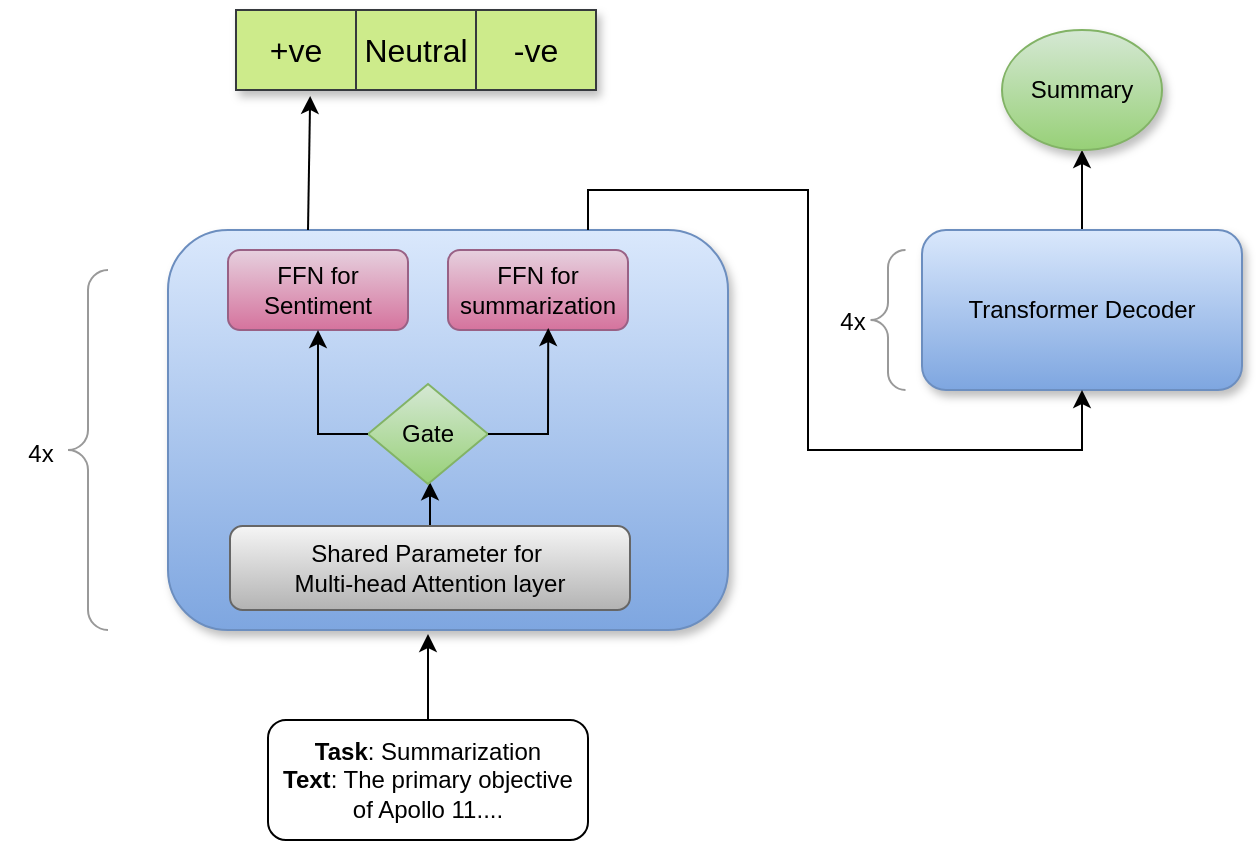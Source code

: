 <mxfile version="26.0.11">
  <diagram name="Page-1" id="zDbcuBKITNHPSq4OE92L">
    <mxGraphModel dx="1313" dy="790" grid="1" gridSize="10" guides="1" tooltips="1" connect="1" arrows="1" fold="1" page="1" pageScale="1" pageWidth="850" pageHeight="1100" math="0" shadow="0">
      <root>
        <mxCell id="0" />
        <mxCell id="1" parent="0" />
        <mxCell id="Z-_FQZT7pGOxMyaGMhQ0-1" value="&lt;div&gt;&lt;br&gt;&lt;/div&gt;" style="rounded=1;whiteSpace=wrap;html=1;shadow=1;glass=0;fillColor=#dae8fc;strokeColor=#6c8ebf;gradientColor=#7ea6e0;" vertex="1" parent="1">
          <mxGeometry x="120" y="320" width="280" height="200" as="geometry" />
        </mxCell>
        <mxCell id="Z-_FQZT7pGOxMyaGMhQ0-22" value="" style="edgeStyle=orthogonalEdgeStyle;rounded=0;orthogonalLoop=1;jettySize=auto;html=1;" edge="1" parent="1" source="Z-_FQZT7pGOxMyaGMhQ0-2" target="Z-_FQZT7pGOxMyaGMhQ0-21">
          <mxGeometry relative="1" as="geometry" />
        </mxCell>
        <mxCell id="Z-_FQZT7pGOxMyaGMhQ0-2" value="&lt;div&gt;Transformer Decoder&lt;/div&gt;" style="rounded=1;whiteSpace=wrap;html=1;shadow=1;fillColor=#dae8fc;strokeColor=#6c8ebf;gradientColor=#7ea6e0;" vertex="1" parent="1">
          <mxGeometry x="497" y="320" width="160" height="80" as="geometry" />
        </mxCell>
        <mxCell id="Z-_FQZT7pGOxMyaGMhQ0-6" value="" style="endArrow=classic;html=1;rounded=0;exitX=0.75;exitY=0;exitDx=0;exitDy=0;entryX=0.5;entryY=1;entryDx=0;entryDy=0;" edge="1" parent="1" source="Z-_FQZT7pGOxMyaGMhQ0-1" target="Z-_FQZT7pGOxMyaGMhQ0-2">
          <mxGeometry width="50" height="50" relative="1" as="geometry">
            <mxPoint x="241" y="320" as="sourcePoint" />
            <mxPoint x="422" y="400" as="targetPoint" />
            <Array as="points">
              <mxPoint x="330" y="300" />
              <mxPoint x="440" y="300" />
              <mxPoint x="440" y="370" />
              <mxPoint x="440" y="430" />
              <mxPoint x="577" y="430" />
            </Array>
          </mxGeometry>
        </mxCell>
        <mxCell id="Z-_FQZT7pGOxMyaGMhQ0-7" value="" style="shape=table;startSize=0;container=1;collapsible=0;childLayout=tableLayout;fontSize=16;rounded=1;shadow=1;fillColor=#cdeb8b;strokeColor=#36393d;" vertex="1" parent="1">
          <mxGeometry x="154" y="210" width="180" height="40" as="geometry" />
        </mxCell>
        <mxCell id="Z-_FQZT7pGOxMyaGMhQ0-8" value="" style="shape=tableRow;horizontal=0;startSize=0;swimlaneHead=0;swimlaneBody=0;strokeColor=inherit;top=0;left=0;bottom=0;right=0;collapsible=0;dropTarget=0;fillColor=none;points=[[0,0.5],[1,0.5]];portConstraint=eastwest;fontSize=16;" vertex="1" parent="Z-_FQZT7pGOxMyaGMhQ0-7">
          <mxGeometry width="180" height="40" as="geometry" />
        </mxCell>
        <mxCell id="Z-_FQZT7pGOxMyaGMhQ0-9" value="+ve" style="shape=partialRectangle;html=1;whiteSpace=wrap;connectable=0;strokeColor=inherit;overflow=hidden;fillColor=none;top=0;left=0;bottom=0;right=0;pointerEvents=1;fontSize=16;" vertex="1" parent="Z-_FQZT7pGOxMyaGMhQ0-8">
          <mxGeometry width="60" height="40" as="geometry">
            <mxRectangle width="60" height="40" as="alternateBounds" />
          </mxGeometry>
        </mxCell>
        <mxCell id="Z-_FQZT7pGOxMyaGMhQ0-10" value="Neutral" style="shape=partialRectangle;html=1;whiteSpace=wrap;connectable=0;strokeColor=inherit;overflow=hidden;fillColor=none;top=0;left=0;bottom=0;right=0;pointerEvents=1;fontSize=16;" vertex="1" parent="Z-_FQZT7pGOxMyaGMhQ0-8">
          <mxGeometry x="60" width="60" height="40" as="geometry">
            <mxRectangle width="60" height="40" as="alternateBounds" />
          </mxGeometry>
        </mxCell>
        <mxCell id="Z-_FQZT7pGOxMyaGMhQ0-11" value="-ve" style="shape=partialRectangle;html=1;whiteSpace=wrap;connectable=0;strokeColor=inherit;overflow=hidden;fillColor=none;top=0;left=0;bottom=0;right=0;pointerEvents=1;fontSize=16;" vertex="1" parent="Z-_FQZT7pGOxMyaGMhQ0-8">
          <mxGeometry x="120" width="60" height="40" as="geometry">
            <mxRectangle width="60" height="40" as="alternateBounds" />
          </mxGeometry>
        </mxCell>
        <mxCell id="Z-_FQZT7pGOxMyaGMhQ0-20" value="" style="endArrow=classic;html=1;rounded=0;entryX=0.206;entryY=1.075;entryDx=0;entryDy=0;entryPerimeter=0;exitX=0.25;exitY=0;exitDx=0;exitDy=0;" edge="1" parent="1" source="Z-_FQZT7pGOxMyaGMhQ0-1" target="Z-_FQZT7pGOxMyaGMhQ0-8">
          <mxGeometry width="50" height="50" relative="1" as="geometry">
            <mxPoint x="160" y="300" as="sourcePoint" />
            <mxPoint x="450" y="390" as="targetPoint" />
          </mxGeometry>
        </mxCell>
        <mxCell id="Z-_FQZT7pGOxMyaGMhQ0-21" value="Summary" style="ellipse;whiteSpace=wrap;html=1;shadow=1;fillColor=#d5e8d4;gradientColor=#97d077;strokeColor=#82b366;" vertex="1" parent="1">
          <mxGeometry x="537" y="220" width="80" height="60" as="geometry" />
        </mxCell>
        <mxCell id="Z-_FQZT7pGOxMyaGMhQ0-24" value="" style="edgeStyle=orthogonalEdgeStyle;rounded=0;orthogonalLoop=1;jettySize=auto;html=1;exitX=0.5;exitY=0;exitDx=0;exitDy=0;" edge="1" parent="1" source="Z-_FQZT7pGOxMyaGMhQ0-23">
          <mxGeometry relative="1" as="geometry">
            <mxPoint x="190" y="557" as="sourcePoint" />
            <mxPoint x="250" y="522" as="targetPoint" />
          </mxGeometry>
        </mxCell>
        <mxCell id="Z-_FQZT7pGOxMyaGMhQ0-23" value="&lt;div&gt;&lt;b&gt;Task&lt;/b&gt;: Summarization&lt;/div&gt;&lt;div&gt;&lt;b&gt;Text&lt;/b&gt;: The primary objective of Apollo 11....&lt;/div&gt;" style="rounded=1;whiteSpace=wrap;html=1;" vertex="1" parent="1">
          <mxGeometry x="170" y="565" width="160" height="60" as="geometry" />
        </mxCell>
        <mxCell id="Z-_FQZT7pGOxMyaGMhQ0-27" value="" style="edgeStyle=orthogonalEdgeStyle;rounded=0;orthogonalLoop=1;jettySize=auto;html=1;" edge="1" parent="1" source="Z-_FQZT7pGOxMyaGMhQ0-25" target="Z-_FQZT7pGOxMyaGMhQ0-26">
          <mxGeometry relative="1" as="geometry">
            <Array as="points">
              <mxPoint x="250" y="470" />
              <mxPoint x="250" y="470" />
            </Array>
          </mxGeometry>
        </mxCell>
        <mxCell id="Z-_FQZT7pGOxMyaGMhQ0-25" value="&lt;div&gt;Shared Parameter for&amp;nbsp;&lt;/div&gt;&lt;div&gt;Multi-head Attention layer&lt;/div&gt;" style="rounded=1;whiteSpace=wrap;html=1;fillColor=#f5f5f5;strokeColor=#666666;gradientColor=#b3b3b3;" vertex="1" parent="1">
          <mxGeometry x="151" y="468" width="200" height="42" as="geometry" />
        </mxCell>
        <mxCell id="Z-_FQZT7pGOxMyaGMhQ0-26" value="Gate" style="rhombus;whiteSpace=wrap;html=1;fillColor=#d5e8d4;gradientColor=#97d077;strokeColor=#82b366;" vertex="1" parent="1">
          <mxGeometry x="220" y="397" width="60" height="50" as="geometry" />
        </mxCell>
        <mxCell id="Z-_FQZT7pGOxMyaGMhQ0-28" value="FFN for Sentiment" style="rounded=1;whiteSpace=wrap;html=1;fillColor=#e6d0de;gradientColor=#d5739d;strokeColor=#996185;" vertex="1" parent="1">
          <mxGeometry x="150" y="330" width="90" height="40" as="geometry" />
        </mxCell>
        <mxCell id="Z-_FQZT7pGOxMyaGMhQ0-29" value="FFN for summarization" style="rounded=1;whiteSpace=wrap;html=1;fillColor=#e6d0de;gradientColor=#d5739d;strokeColor=#996185;" vertex="1" parent="1">
          <mxGeometry x="260" y="330" width="90" height="40" as="geometry" />
        </mxCell>
        <mxCell id="Z-_FQZT7pGOxMyaGMhQ0-35" value="" style="endArrow=classic;html=1;rounded=0;exitX=1;exitY=0.5;exitDx=0;exitDy=0;entryX=0.679;entryY=0.2;entryDx=0;entryDy=0;entryPerimeter=0;" edge="1" parent="1" source="Z-_FQZT7pGOxMyaGMhQ0-26">
          <mxGeometry width="50" height="50" relative="1" as="geometry">
            <mxPoint x="280" y="431" as="sourcePoint" />
            <mxPoint x="310.12" y="369" as="targetPoint" />
            <Array as="points">
              <mxPoint x="310" y="422" />
            </Array>
          </mxGeometry>
        </mxCell>
        <mxCell id="Z-_FQZT7pGOxMyaGMhQ0-36" value="" style="endArrow=classic;html=1;rounded=0;exitX=0;exitY=0.5;exitDx=0;exitDy=0;entryX=0.5;entryY=1;entryDx=0;entryDy=0;" edge="1" parent="1" source="Z-_FQZT7pGOxMyaGMhQ0-26" target="Z-_FQZT7pGOxMyaGMhQ0-28">
          <mxGeometry width="50" height="50" relative="1" as="geometry">
            <mxPoint x="400" y="560" as="sourcePoint" />
            <mxPoint x="450" y="510" as="targetPoint" />
            <Array as="points">
              <mxPoint x="195" y="422" />
            </Array>
          </mxGeometry>
        </mxCell>
        <mxCell id="Z-_FQZT7pGOxMyaGMhQ0-38" value="" style="labelPosition=right;align=left;strokeWidth=1;shape=mxgraph.mockup.markup.curlyBrace;html=1;shadow=0;dashed=0;strokeColor=#999999;direction=north;" vertex="1" parent="1">
          <mxGeometry x="70" y="340" width="20" height="180" as="geometry" />
        </mxCell>
        <mxCell id="Z-_FQZT7pGOxMyaGMhQ0-39" value="4x" style="text;html=1;align=center;verticalAlign=middle;resizable=0;points=[];autosize=1;strokeColor=none;fillColor=none;" vertex="1" parent="1">
          <mxGeometry x="36" y="417" width="40" height="30" as="geometry" />
        </mxCell>
        <mxCell id="Z-_FQZT7pGOxMyaGMhQ0-40" value="" style="labelPosition=right;align=left;strokeWidth=1;shape=mxgraph.mockup.markup.curlyBrace;html=1;shadow=0;dashed=0;strokeColor=#999999;direction=north;" vertex="1" parent="1">
          <mxGeometry x="470" y="330" width="20" height="70" as="geometry" />
        </mxCell>
        <mxCell id="Z-_FQZT7pGOxMyaGMhQ0-41" value="4x" style="text;html=1;align=center;verticalAlign=middle;resizable=0;points=[];autosize=1;strokeColor=none;fillColor=none;" vertex="1" parent="1">
          <mxGeometry x="442" y="351" width="40" height="30" as="geometry" />
        </mxCell>
      </root>
    </mxGraphModel>
  </diagram>
</mxfile>
